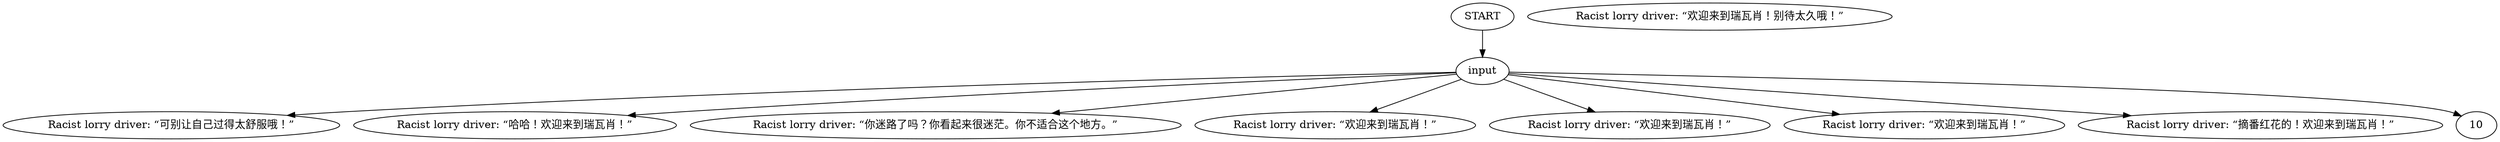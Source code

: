 # JAM / RACIST barks
# barks for the bark god, blood for the blood throne!
# ==================================================
digraph G {
	  0 [label="START"];
	  1 [label="input"];
	  2 [label="Racist lorry driver: “可别让自己过得太舒服哦！”"];
	  3 [label="Racist lorry driver: “哈哈！欢迎来到瑞瓦肖！”"];
	  4 [label="Racist lorry driver: “你迷路了吗？你看起来很迷茫。你不适合这个地方。”"];
	  5 [label="Racist lorry driver: “欢迎来到瑞瓦肖！”"];
	  6 [label="Racist lorry driver: “欢迎来到瑞瓦肖！”"];
	  7 [label="Racist lorry driver: “欢迎来到瑞瓦肖！别待太久哦！”"];
	  8 [label="Racist lorry driver: “欢迎来到瑞瓦肖！”"];
	  9 [label="Racist lorry driver: “摘番红花的！欢迎来到瑞瓦肖！”"];
	  0 -> 1
	  1 -> 2
	  1 -> 3
	  1 -> 4
	  1 -> 5
	  1 -> 6
	  1 -> 8
	  1 -> 9
	  1 -> 10
}

